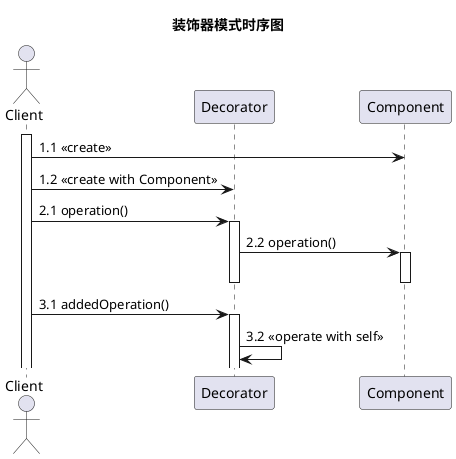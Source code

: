 @startuml
title 装饰器模式时序图

actor Client
participant Decorator
participant Component

activate Client
Client -> Component: 1.1 <<create>>
Client -> Decorator: 1.2 <<create with Component>>
Client -> Decorator: 2.1 operation()
activate Decorator
Decorator -> Component: 2.2 operation()
activate Component
deactivate Component
deactivate Decorator
Client -> Decorator: 3.1 addedOperation()
activate Decorator
Decorator -> Decorator: 3.2 <<operate with self>>
@enduml